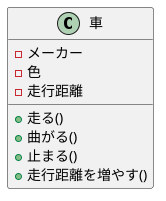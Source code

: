 @startuml

class 車 {
    - メーカー
    - 色
    - 走行距離
    + 走る()
    + 曲がる()
    + 止まる()
    + 走行距離を増やす()
}
@enduml